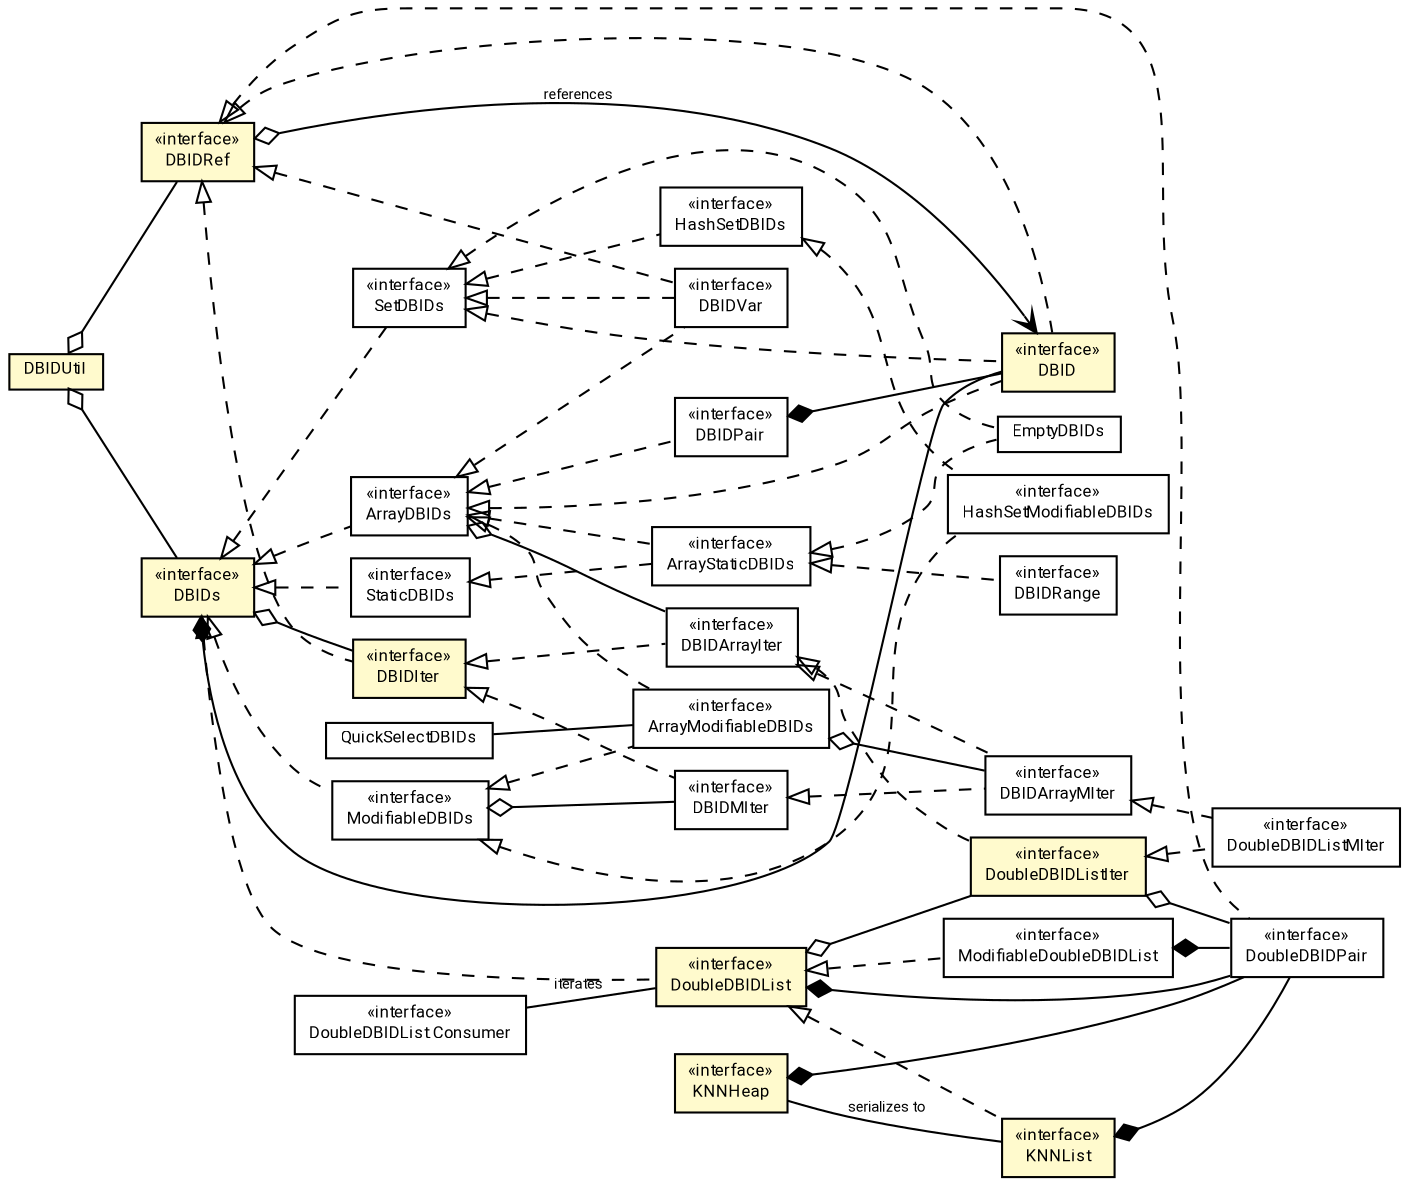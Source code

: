 #!/usr/local/bin/dot
#
# Class diagram 
# Generated by UMLGraph version R5_7_2-60-g0e99a6 (http://www.spinellis.gr/umlgraph/)
#

digraph G {
	graph [fontnames="svg"]
	edge [fontname="Roboto",fontsize=7,labelfontname="Roboto",labelfontsize=7,color="black"];
	node [fontname="Roboto",fontcolor="black",fontsize=8,shape=plaintext,margin=0,width=0,height=0];
	nodesep=0.15;
	ranksep=0.25;
	rankdir=LR;
	// de.lmu.ifi.dbs.elki.database.ids.DBID
	c404103 [label=<<table title="de.lmu.ifi.dbs.elki.database.ids.DBID" border="0" cellborder="1" cellspacing="0" cellpadding="2" bgcolor="LemonChiffon" href="DBID.html" target="_parent">
		<tr><td><table border="0" cellspacing="0" cellpadding="1">
		<tr><td align="center" balign="center"> &#171;interface&#187; </td></tr>
		<tr><td align="center" balign="center"> <font face="Roboto">DBID</font> </td></tr>
		</table></td></tr>
		</table>>, URL="DBID.html"];
	// de.lmu.ifi.dbs.elki.database.ids.DBIDs
	c404104 [label=<<table title="de.lmu.ifi.dbs.elki.database.ids.DBIDs" border="0" cellborder="1" cellspacing="0" cellpadding="2" bgcolor="LemonChiffon" href="DBIDs.html" target="_parent">
		<tr><td><table border="0" cellspacing="0" cellpadding="1">
		<tr><td align="center" balign="center"> &#171;interface&#187; </td></tr>
		<tr><td align="center" balign="center"> <font face="Roboto">DBIDs</font> </td></tr>
		</table></td></tr>
		</table>>, URL="DBIDs.html"];
	// de.lmu.ifi.dbs.elki.database.ids.ArrayDBIDs
	c404106 [label=<<table title="de.lmu.ifi.dbs.elki.database.ids.ArrayDBIDs" border="0" cellborder="1" cellspacing="0" cellpadding="2" href="ArrayDBIDs.html" target="_parent">
		<tr><td><table border="0" cellspacing="0" cellpadding="1">
		<tr><td align="center" balign="center"> &#171;interface&#187; </td></tr>
		<tr><td align="center" balign="center"> <font face="Roboto">ArrayDBIDs</font> </td></tr>
		</table></td></tr>
		</table>>, URL="ArrayDBIDs.html"];
	// de.lmu.ifi.dbs.elki.database.ids.DBIDMIter
	c404107 [label=<<table title="de.lmu.ifi.dbs.elki.database.ids.DBIDMIter" border="0" cellborder="1" cellspacing="0" cellpadding="2" href="DBIDMIter.html" target="_parent">
		<tr><td><table border="0" cellspacing="0" cellpadding="1">
		<tr><td align="center" balign="center"> &#171;interface&#187; </td></tr>
		<tr><td align="center" balign="center"> <font face="Roboto">DBIDMIter</font> </td></tr>
		</table></td></tr>
		</table>>, URL="DBIDMIter.html"];
	// de.lmu.ifi.dbs.elki.database.ids.DoubleDBIDListIter
	c404108 [label=<<table title="de.lmu.ifi.dbs.elki.database.ids.DoubleDBIDListIter" border="0" cellborder="1" cellspacing="0" cellpadding="2" bgcolor="LemonChiffon" href="DoubleDBIDListIter.html" target="_parent">
		<tr><td><table border="0" cellspacing="0" cellpadding="1">
		<tr><td align="center" balign="center"> &#171;interface&#187; </td></tr>
		<tr><td align="center" balign="center"> <font face="Roboto">DoubleDBIDListIter</font> </td></tr>
		</table></td></tr>
		</table>>, URL="DoubleDBIDListIter.html"];
	// de.lmu.ifi.dbs.elki.database.ids.DBIDIter
	c404109 [label=<<table title="de.lmu.ifi.dbs.elki.database.ids.DBIDIter" border="0" cellborder="1" cellspacing="0" cellpadding="2" bgcolor="LemonChiffon" href="DBIDIter.html" target="_parent">
		<tr><td><table border="0" cellspacing="0" cellpadding="1">
		<tr><td align="center" balign="center"> &#171;interface&#187; </td></tr>
		<tr><td align="center" balign="center"> <font face="Roboto">DBIDIter</font> </td></tr>
		</table></td></tr>
		</table>>, URL="DBIDIter.html"];
	// de.lmu.ifi.dbs.elki.database.ids.DBIDVar
	c404110 [label=<<table title="de.lmu.ifi.dbs.elki.database.ids.DBIDVar" border="0" cellborder="1" cellspacing="0" cellpadding="2" href="DBIDVar.html" target="_parent">
		<tr><td><table border="0" cellspacing="0" cellpadding="1">
		<tr><td align="center" balign="center"> &#171;interface&#187; </td></tr>
		<tr><td align="center" balign="center"> <font face="Roboto">DBIDVar</font> </td></tr>
		</table></td></tr>
		</table>>, URL="DBIDVar.html"];
	// de.lmu.ifi.dbs.elki.database.ids.DBIDPair
	c404111 [label=<<table title="de.lmu.ifi.dbs.elki.database.ids.DBIDPair" border="0" cellborder="1" cellspacing="0" cellpadding="2" href="DBIDPair.html" target="_parent">
		<tr><td><table border="0" cellspacing="0" cellpadding="1">
		<tr><td align="center" balign="center"> &#171;interface&#187; </td></tr>
		<tr><td align="center" balign="center"> <font face="Roboto">DBIDPair</font> </td></tr>
		</table></td></tr>
		</table>>, URL="DBIDPair.html"];
	// de.lmu.ifi.dbs.elki.database.ids.DBIDArrayMIter
	c404112 [label=<<table title="de.lmu.ifi.dbs.elki.database.ids.DBIDArrayMIter" border="0" cellborder="1" cellspacing="0" cellpadding="2" href="DBIDArrayMIter.html" target="_parent">
		<tr><td><table border="0" cellspacing="0" cellpadding="1">
		<tr><td align="center" balign="center"> &#171;interface&#187; </td></tr>
		<tr><td align="center" balign="center"> <font face="Roboto">DBIDArrayMIter</font> </td></tr>
		</table></td></tr>
		</table>>, URL="DBIDArrayMIter.html"];
	// de.lmu.ifi.dbs.elki.database.ids.SetDBIDs
	c404113 [label=<<table title="de.lmu.ifi.dbs.elki.database.ids.SetDBIDs" border="0" cellborder="1" cellspacing="0" cellpadding="2" href="SetDBIDs.html" target="_parent">
		<tr><td><table border="0" cellspacing="0" cellpadding="1">
		<tr><td align="center" balign="center"> &#171;interface&#187; </td></tr>
		<tr><td align="center" balign="center"> <font face="Roboto">SetDBIDs</font> </td></tr>
		</table></td></tr>
		</table>>, URL="SetDBIDs.html"];
	// de.lmu.ifi.dbs.elki.database.ids.DBIDRange
	c404114 [label=<<table title="de.lmu.ifi.dbs.elki.database.ids.DBIDRange" border="0" cellborder="1" cellspacing="0" cellpadding="2" href="DBIDRange.html" target="_parent">
		<tr><td><table border="0" cellspacing="0" cellpadding="1">
		<tr><td align="center" balign="center"> &#171;interface&#187; </td></tr>
		<tr><td align="center" balign="center"> <font face="Roboto">DBIDRange</font> </td></tr>
		</table></td></tr>
		</table>>, URL="DBIDRange.html"];
	// de.lmu.ifi.dbs.elki.database.ids.EmptyDBIDs
	c404115 [label=<<table title="de.lmu.ifi.dbs.elki.database.ids.EmptyDBIDs" border="0" cellborder="1" cellspacing="0" cellpadding="2" href="EmptyDBIDs.html" target="_parent">
		<tr><td><table border="0" cellspacing="0" cellpadding="1">
		<tr><td align="center" balign="center"> <font face="Roboto">EmptyDBIDs</font> </td></tr>
		</table></td></tr>
		</table>>, URL="EmptyDBIDs.html"];
	// de.lmu.ifi.dbs.elki.database.ids.StaticDBIDs
	c404117 [label=<<table title="de.lmu.ifi.dbs.elki.database.ids.StaticDBIDs" border="0" cellborder="1" cellspacing="0" cellpadding="2" href="StaticDBIDs.html" target="_parent">
		<tr><td><table border="0" cellspacing="0" cellpadding="1">
		<tr><td align="center" balign="center"> &#171;interface&#187; </td></tr>
		<tr><td align="center" balign="center"> <font face="Roboto">StaticDBIDs</font> </td></tr>
		</table></td></tr>
		</table>>, URL="StaticDBIDs.html"];
	// de.lmu.ifi.dbs.elki.database.ids.DoubleDBIDListMIter
	c404118 [label=<<table title="de.lmu.ifi.dbs.elki.database.ids.DoubleDBIDListMIter" border="0" cellborder="1" cellspacing="0" cellpadding="2" href="DoubleDBIDListMIter.html" target="_parent">
		<tr><td><table border="0" cellspacing="0" cellpadding="1">
		<tr><td align="center" balign="center"> &#171;interface&#187; </td></tr>
		<tr><td align="center" balign="center"> <font face="Roboto">DoubleDBIDListMIter</font> </td></tr>
		</table></td></tr>
		</table>>, URL="DoubleDBIDListMIter.html"];
	// de.lmu.ifi.dbs.elki.database.ids.DoubleDBIDList
	c404119 [label=<<table title="de.lmu.ifi.dbs.elki.database.ids.DoubleDBIDList" border="0" cellborder="1" cellspacing="0" cellpadding="2" bgcolor="LemonChiffon" href="DoubleDBIDList.html" target="_parent">
		<tr><td><table border="0" cellspacing="0" cellpadding="1">
		<tr><td align="center" balign="center"> &#171;interface&#187; </td></tr>
		<tr><td align="center" balign="center"> <font face="Roboto">DoubleDBIDList</font> </td></tr>
		</table></td></tr>
		</table>>, URL="DoubleDBIDList.html"];
	// de.lmu.ifi.dbs.elki.database.ids.DoubleDBIDList.Consumer
	c404120 [label=<<table title="de.lmu.ifi.dbs.elki.database.ids.DoubleDBIDList.Consumer" border="0" cellborder="1" cellspacing="0" cellpadding="2" href="DoubleDBIDList.Consumer.html" target="_parent">
		<tr><td><table border="0" cellspacing="0" cellpadding="1">
		<tr><td align="center" balign="center"> &#171;interface&#187; </td></tr>
		<tr><td align="center" balign="center"> <font face="Roboto">DoubleDBIDList.Consumer</font> </td></tr>
		</table></td></tr>
		</table>>, URL="DoubleDBIDList.Consumer.html"];
	// de.lmu.ifi.dbs.elki.database.ids.HashSetModifiableDBIDs
	c404121 [label=<<table title="de.lmu.ifi.dbs.elki.database.ids.HashSetModifiableDBIDs" border="0" cellborder="1" cellspacing="0" cellpadding="2" href="HashSetModifiableDBIDs.html" target="_parent">
		<tr><td><table border="0" cellspacing="0" cellpadding="1">
		<tr><td align="center" balign="center"> &#171;interface&#187; </td></tr>
		<tr><td align="center" balign="center"> <font face="Roboto">HashSetModifiableDBIDs</font> </td></tr>
		</table></td></tr>
		</table>>, URL="HashSetModifiableDBIDs.html"];
	// de.lmu.ifi.dbs.elki.database.ids.DBIDArrayIter
	c404122 [label=<<table title="de.lmu.ifi.dbs.elki.database.ids.DBIDArrayIter" border="0" cellborder="1" cellspacing="0" cellpadding="2" href="DBIDArrayIter.html" target="_parent">
		<tr><td><table border="0" cellspacing="0" cellpadding="1">
		<tr><td align="center" balign="center"> &#171;interface&#187; </td></tr>
		<tr><td align="center" balign="center"> <font face="Roboto">DBIDArrayIter</font> </td></tr>
		</table></td></tr>
		</table>>, URL="DBIDArrayIter.html"];
	// de.lmu.ifi.dbs.elki.database.ids.HashSetDBIDs
	c404123 [label=<<table title="de.lmu.ifi.dbs.elki.database.ids.HashSetDBIDs" border="0" cellborder="1" cellspacing="0" cellpadding="2" href="HashSetDBIDs.html" target="_parent">
		<tr><td><table border="0" cellspacing="0" cellpadding="1">
		<tr><td align="center" balign="center"> &#171;interface&#187; </td></tr>
		<tr><td align="center" balign="center"> <font face="Roboto">HashSetDBIDs</font> </td></tr>
		</table></td></tr>
		</table>>, URL="HashSetDBIDs.html"];
	// de.lmu.ifi.dbs.elki.database.ids.DoubleDBIDPair
	c404124 [label=<<table title="de.lmu.ifi.dbs.elki.database.ids.DoubleDBIDPair" border="0" cellborder="1" cellspacing="0" cellpadding="2" href="DoubleDBIDPair.html" target="_parent">
		<tr><td><table border="0" cellspacing="0" cellpadding="1">
		<tr><td align="center" balign="center"> &#171;interface&#187; </td></tr>
		<tr><td align="center" balign="center"> <font face="Roboto">DoubleDBIDPair</font> </td></tr>
		</table></td></tr>
		</table>>, URL="DoubleDBIDPair.html"];
	// de.lmu.ifi.dbs.elki.database.ids.KNNList
	c404125 [label=<<table title="de.lmu.ifi.dbs.elki.database.ids.KNNList" border="0" cellborder="1" cellspacing="0" cellpadding="2" bgcolor="LemonChiffon" href="KNNList.html" target="_parent">
		<tr><td><table border="0" cellspacing="0" cellpadding="1">
		<tr><td align="center" balign="center"> &#171;interface&#187; </td></tr>
		<tr><td align="center" balign="center"> <font face="Roboto">KNNList</font> </td></tr>
		</table></td></tr>
		</table>>, URL="KNNList.html"];
	// de.lmu.ifi.dbs.elki.database.ids.DBIDRef
	c404126 [label=<<table title="de.lmu.ifi.dbs.elki.database.ids.DBIDRef" border="0" cellborder="1" cellspacing="0" cellpadding="2" bgcolor="LemonChiffon" href="DBIDRef.html" target="_parent">
		<tr><td><table border="0" cellspacing="0" cellpadding="1">
		<tr><td align="center" balign="center"> &#171;interface&#187; </td></tr>
		<tr><td align="center" balign="center"> <font face="Roboto">DBIDRef</font> </td></tr>
		</table></td></tr>
		</table>>, URL="DBIDRef.html"];
	// de.lmu.ifi.dbs.elki.database.ids.ModifiableDoubleDBIDList
	c404127 [label=<<table title="de.lmu.ifi.dbs.elki.database.ids.ModifiableDoubleDBIDList" border="0" cellborder="1" cellspacing="0" cellpadding="2" href="ModifiableDoubleDBIDList.html" target="_parent">
		<tr><td><table border="0" cellspacing="0" cellpadding="1">
		<tr><td align="center" balign="center"> &#171;interface&#187; </td></tr>
		<tr><td align="center" balign="center"> <font face="Roboto">ModifiableDoubleDBIDList</font> </td></tr>
		</table></td></tr>
		</table>>, URL="ModifiableDoubleDBIDList.html"];
	// de.lmu.ifi.dbs.elki.database.ids.ArrayModifiableDBIDs
	c404128 [label=<<table title="de.lmu.ifi.dbs.elki.database.ids.ArrayModifiableDBIDs" border="0" cellborder="1" cellspacing="0" cellpadding="2" href="ArrayModifiableDBIDs.html" target="_parent">
		<tr><td><table border="0" cellspacing="0" cellpadding="1">
		<tr><td align="center" balign="center"> &#171;interface&#187; </td></tr>
		<tr><td align="center" balign="center"> <font face="Roboto">ArrayModifiableDBIDs</font> </td></tr>
		</table></td></tr>
		</table>>, URL="ArrayModifiableDBIDs.html"];
	// de.lmu.ifi.dbs.elki.database.ids.KNNHeap
	c404129 [label=<<table title="de.lmu.ifi.dbs.elki.database.ids.KNNHeap" border="0" cellborder="1" cellspacing="0" cellpadding="2" bgcolor="LemonChiffon" href="KNNHeap.html" target="_parent">
		<tr><td><table border="0" cellspacing="0" cellpadding="1">
		<tr><td align="center" balign="center"> &#171;interface&#187; </td></tr>
		<tr><td align="center" balign="center"> <font face="Roboto">KNNHeap</font> </td></tr>
		</table></td></tr>
		</table>>, URL="KNNHeap.html"];
	// de.lmu.ifi.dbs.elki.database.ids.ModifiableDBIDs
	c404130 [label=<<table title="de.lmu.ifi.dbs.elki.database.ids.ModifiableDBIDs" border="0" cellborder="1" cellspacing="0" cellpadding="2" href="ModifiableDBIDs.html" target="_parent">
		<tr><td><table border="0" cellspacing="0" cellpadding="1">
		<tr><td align="center" balign="center"> &#171;interface&#187; </td></tr>
		<tr><td align="center" balign="center"> <font face="Roboto">ModifiableDBIDs</font> </td></tr>
		</table></td></tr>
		</table>>, URL="ModifiableDBIDs.html"];
	// de.lmu.ifi.dbs.elki.database.ids.QuickSelectDBIDs
	c404131 [label=<<table title="de.lmu.ifi.dbs.elki.database.ids.QuickSelectDBIDs" border="0" cellborder="1" cellspacing="0" cellpadding="2" href="QuickSelectDBIDs.html" target="_parent">
		<tr><td><table border="0" cellspacing="0" cellpadding="1">
		<tr><td align="center" balign="center"> <font face="Roboto">QuickSelectDBIDs</font> </td></tr>
		</table></td></tr>
		</table>>, URL="QuickSelectDBIDs.html"];
	// de.lmu.ifi.dbs.elki.database.ids.ArrayStaticDBIDs
	c404132 [label=<<table title="de.lmu.ifi.dbs.elki.database.ids.ArrayStaticDBIDs" border="0" cellborder="1" cellspacing="0" cellpadding="2" href="ArrayStaticDBIDs.html" target="_parent">
		<tr><td><table border="0" cellspacing="0" cellpadding="1">
		<tr><td align="center" balign="center"> &#171;interface&#187; </td></tr>
		<tr><td align="center" balign="center"> <font face="Roboto">ArrayStaticDBIDs</font> </td></tr>
		</table></td></tr>
		</table>>, URL="ArrayStaticDBIDs.html"];
	// de.lmu.ifi.dbs.elki.database.ids.DBIDUtil
	c404133 [label=<<table title="de.lmu.ifi.dbs.elki.database.ids.DBIDUtil" border="0" cellborder="1" cellspacing="0" cellpadding="2" bgcolor="LemonChiffon" href="DBIDUtil.html" target="_parent">
		<tr><td><table border="0" cellspacing="0" cellpadding="1">
		<tr><td align="center" balign="center"> <font face="Roboto">DBIDUtil</font> </td></tr>
		</table></td></tr>
		</table>>, URL="DBIDUtil.html"];
	// de.lmu.ifi.dbs.elki.database.ids.DBID implements de.lmu.ifi.dbs.elki.database.ids.DBIDRef
	c404126 -> c404103 [arrowtail=empty,style=dashed,dir=back,weight=9];
	// de.lmu.ifi.dbs.elki.database.ids.DBID implements de.lmu.ifi.dbs.elki.database.ids.ArrayDBIDs
	c404106 -> c404103 [arrowtail=empty,style=dashed,dir=back,weight=9];
	// de.lmu.ifi.dbs.elki.database.ids.DBID implements de.lmu.ifi.dbs.elki.database.ids.SetDBIDs
	c404113 -> c404103 [arrowtail=empty,style=dashed,dir=back,weight=9];
	// de.lmu.ifi.dbs.elki.database.ids.DBIDs composed de.lmu.ifi.dbs.elki.database.ids.DBID
	c404104 -> c404103 [arrowhead=none,arrowtail=diamond,dir=back,weight=6];
	// de.lmu.ifi.dbs.elki.database.ids.DBIDs has de.lmu.ifi.dbs.elki.database.ids.DBIDIter
	c404104 -> c404109 [arrowhead=none,arrowtail=ediamond,dir=back,weight=4];
	// de.lmu.ifi.dbs.elki.database.ids.ArrayDBIDs implements de.lmu.ifi.dbs.elki.database.ids.DBIDs
	c404104 -> c404106 [arrowtail=empty,style=dashed,dir=back,weight=9];
	// de.lmu.ifi.dbs.elki.database.ids.ArrayDBIDs has de.lmu.ifi.dbs.elki.database.ids.DBIDArrayIter
	c404106 -> c404122 [arrowhead=none,arrowtail=ediamond,dir=back,weight=4];
	// de.lmu.ifi.dbs.elki.database.ids.DBIDMIter implements de.lmu.ifi.dbs.elki.database.ids.DBIDIter
	c404109 -> c404107 [arrowtail=empty,style=dashed,dir=back,weight=9];
	// de.lmu.ifi.dbs.elki.database.ids.DoubleDBIDListIter implements de.lmu.ifi.dbs.elki.database.ids.DBIDArrayIter
	c404122 -> c404108 [arrowtail=empty,style=dashed,dir=back,weight=9];
	// de.lmu.ifi.dbs.elki.database.ids.DoubleDBIDListIter has de.lmu.ifi.dbs.elki.database.ids.DoubleDBIDPair
	c404108 -> c404124 [arrowhead=none,arrowtail=ediamond,dir=back,weight=4];
	// de.lmu.ifi.dbs.elki.database.ids.DBIDIter implements de.lmu.ifi.dbs.elki.database.ids.DBIDRef
	c404126 -> c404109 [arrowtail=empty,style=dashed,dir=back,weight=9];
	// de.lmu.ifi.dbs.elki.database.ids.DBIDVar implements de.lmu.ifi.dbs.elki.database.ids.DBIDRef
	c404126 -> c404110 [arrowtail=empty,style=dashed,dir=back,weight=9];
	// de.lmu.ifi.dbs.elki.database.ids.DBIDVar implements de.lmu.ifi.dbs.elki.database.ids.ArrayDBIDs
	c404106 -> c404110 [arrowtail=empty,style=dashed,dir=back,weight=9];
	// de.lmu.ifi.dbs.elki.database.ids.DBIDVar implements de.lmu.ifi.dbs.elki.database.ids.SetDBIDs
	c404113 -> c404110 [arrowtail=empty,style=dashed,dir=back,weight=9];
	// de.lmu.ifi.dbs.elki.database.ids.DBIDPair implements de.lmu.ifi.dbs.elki.database.ids.ArrayDBIDs
	c404106 -> c404111 [arrowtail=empty,style=dashed,dir=back,weight=9];
	// de.lmu.ifi.dbs.elki.database.ids.DBIDPair composed de.lmu.ifi.dbs.elki.database.ids.DBID
	c404111 -> c404103 [arrowhead=none,arrowtail=diamond,dir=back,weight=6];
	// de.lmu.ifi.dbs.elki.database.ids.DBIDArrayMIter implements de.lmu.ifi.dbs.elki.database.ids.DBIDArrayIter
	c404122 -> c404112 [arrowtail=empty,style=dashed,dir=back,weight=9];
	// de.lmu.ifi.dbs.elki.database.ids.DBIDArrayMIter implements de.lmu.ifi.dbs.elki.database.ids.DBIDMIter
	c404107 -> c404112 [arrowtail=empty,style=dashed,dir=back,weight=9];
	// de.lmu.ifi.dbs.elki.database.ids.SetDBIDs implements de.lmu.ifi.dbs.elki.database.ids.DBIDs
	c404104 -> c404113 [arrowtail=empty,style=dashed,dir=back,weight=9];
	// de.lmu.ifi.dbs.elki.database.ids.DBIDRange implements de.lmu.ifi.dbs.elki.database.ids.ArrayStaticDBIDs
	c404132 -> c404114 [arrowtail=empty,style=dashed,dir=back,weight=9];
	// de.lmu.ifi.dbs.elki.database.ids.EmptyDBIDs implements de.lmu.ifi.dbs.elki.database.ids.ArrayStaticDBIDs
	c404132 -> c404115 [arrowtail=empty,style=dashed,dir=back,weight=9];
	// de.lmu.ifi.dbs.elki.database.ids.EmptyDBIDs implements de.lmu.ifi.dbs.elki.database.ids.SetDBIDs
	c404113 -> c404115 [arrowtail=empty,style=dashed,dir=back,weight=9];
	// de.lmu.ifi.dbs.elki.database.ids.StaticDBIDs implements de.lmu.ifi.dbs.elki.database.ids.DBIDs
	c404104 -> c404117 [arrowtail=empty,style=dashed,dir=back,weight=9];
	// de.lmu.ifi.dbs.elki.database.ids.DoubleDBIDListMIter implements de.lmu.ifi.dbs.elki.database.ids.DoubleDBIDListIter
	c404108 -> c404118 [arrowtail=empty,style=dashed,dir=back,weight=9];
	// de.lmu.ifi.dbs.elki.database.ids.DoubleDBIDListMIter implements de.lmu.ifi.dbs.elki.database.ids.DBIDArrayMIter
	c404112 -> c404118 [arrowtail=empty,style=dashed,dir=back,weight=9];
	// de.lmu.ifi.dbs.elki.database.ids.DoubleDBIDList implements de.lmu.ifi.dbs.elki.database.ids.DBIDs
	c404104 -> c404119 [arrowtail=empty,style=dashed,dir=back,weight=9];
	// de.lmu.ifi.dbs.elki.database.ids.DoubleDBIDList composed de.lmu.ifi.dbs.elki.database.ids.DoubleDBIDPair
	c404119 -> c404124 [arrowhead=none,arrowtail=diamond,dir=back,weight=6];
	// de.lmu.ifi.dbs.elki.database.ids.DoubleDBIDList has de.lmu.ifi.dbs.elki.database.ids.DoubleDBIDListIter
	c404119 -> c404108 [arrowhead=none,arrowtail=ediamond,dir=back,weight=4];
	// de.lmu.ifi.dbs.elki.database.ids.DoubleDBIDList.Consumer assoc de.lmu.ifi.dbs.elki.database.ids.DoubleDBIDList
	c404120 -> c404119 [arrowhead=none,weight=2,label="iterates"];
	// de.lmu.ifi.dbs.elki.database.ids.HashSetModifiableDBIDs implements de.lmu.ifi.dbs.elki.database.ids.HashSetDBIDs
	c404123 -> c404121 [arrowtail=empty,style=dashed,dir=back,weight=9];
	// de.lmu.ifi.dbs.elki.database.ids.HashSetModifiableDBIDs implements de.lmu.ifi.dbs.elki.database.ids.ModifiableDBIDs
	c404130 -> c404121 [arrowtail=empty,style=dashed,dir=back,weight=9];
	// de.lmu.ifi.dbs.elki.database.ids.DBIDArrayIter implements de.lmu.ifi.dbs.elki.database.ids.DBIDIter
	c404109 -> c404122 [arrowtail=empty,style=dashed,dir=back,weight=9];
	// de.lmu.ifi.dbs.elki.database.ids.HashSetDBIDs implements de.lmu.ifi.dbs.elki.database.ids.SetDBIDs
	c404113 -> c404123 [arrowtail=empty,style=dashed,dir=back,weight=9];
	// de.lmu.ifi.dbs.elki.database.ids.DoubleDBIDPair implements de.lmu.ifi.dbs.elki.database.ids.DBIDRef
	c404126 -> c404124 [arrowtail=empty,style=dashed,dir=back,weight=9];
	// de.lmu.ifi.dbs.elki.database.ids.KNNList implements de.lmu.ifi.dbs.elki.database.ids.DoubleDBIDList
	c404119 -> c404125 [arrowtail=empty,style=dashed,dir=back,weight=9];
	// de.lmu.ifi.dbs.elki.database.ids.KNNList composed de.lmu.ifi.dbs.elki.database.ids.DoubleDBIDPair
	c404125 -> c404124 [arrowhead=none,arrowtail=diamond,dir=back,weight=6];
	// de.lmu.ifi.dbs.elki.database.ids.DBIDRef navhas de.lmu.ifi.dbs.elki.database.ids.DBID
	c404126 -> c404103 [arrowhead=open,arrowtail=ediamond,dir=both,weight=3,label="references"];
	// de.lmu.ifi.dbs.elki.database.ids.ModifiableDoubleDBIDList implements de.lmu.ifi.dbs.elki.database.ids.DoubleDBIDList
	c404119 -> c404127 [arrowtail=empty,style=dashed,dir=back,weight=9];
	// de.lmu.ifi.dbs.elki.database.ids.ModifiableDoubleDBIDList composed de.lmu.ifi.dbs.elki.database.ids.DoubleDBIDPair
	c404127 -> c404124 [arrowhead=none,arrowtail=diamond,dir=back,weight=6];
	// de.lmu.ifi.dbs.elki.database.ids.ArrayModifiableDBIDs implements de.lmu.ifi.dbs.elki.database.ids.ModifiableDBIDs
	c404130 -> c404128 [arrowtail=empty,style=dashed,dir=back,weight=9];
	// de.lmu.ifi.dbs.elki.database.ids.ArrayModifiableDBIDs implements de.lmu.ifi.dbs.elki.database.ids.ArrayDBIDs
	c404106 -> c404128 [arrowtail=empty,style=dashed,dir=back,weight=9];
	// de.lmu.ifi.dbs.elki.database.ids.ArrayModifiableDBIDs has de.lmu.ifi.dbs.elki.database.ids.DBIDArrayMIter
	c404128 -> c404112 [arrowhead=none,arrowtail=ediamond,dir=back,weight=4];
	// de.lmu.ifi.dbs.elki.database.ids.KNNHeap composed de.lmu.ifi.dbs.elki.database.ids.DoubleDBIDPair
	c404129 -> c404124 [arrowhead=none,arrowtail=diamond,dir=back,weight=6];
	// de.lmu.ifi.dbs.elki.database.ids.KNNHeap assoc de.lmu.ifi.dbs.elki.database.ids.KNNList
	c404129 -> c404125 [arrowhead=none,weight=2,label="serializes to"];
	// de.lmu.ifi.dbs.elki.database.ids.ModifiableDBIDs implements de.lmu.ifi.dbs.elki.database.ids.DBIDs
	c404104 -> c404130 [arrowtail=empty,style=dashed,dir=back,weight=9];
	// de.lmu.ifi.dbs.elki.database.ids.ModifiableDBIDs has de.lmu.ifi.dbs.elki.database.ids.DBIDMIter
	c404130 -> c404107 [arrowhead=none,arrowtail=ediamond,dir=back,weight=4];
	// de.lmu.ifi.dbs.elki.database.ids.QuickSelectDBIDs assoc de.lmu.ifi.dbs.elki.database.ids.ArrayModifiableDBIDs
	c404131 -> c404128 [arrowhead=none,weight=2];
	// de.lmu.ifi.dbs.elki.database.ids.ArrayStaticDBIDs implements de.lmu.ifi.dbs.elki.database.ids.ArrayDBIDs
	c404106 -> c404132 [arrowtail=empty,style=dashed,dir=back,weight=9];
	// de.lmu.ifi.dbs.elki.database.ids.ArrayStaticDBIDs implements de.lmu.ifi.dbs.elki.database.ids.StaticDBIDs
	c404117 -> c404132 [arrowtail=empty,style=dashed,dir=back,weight=9];
	// de.lmu.ifi.dbs.elki.database.ids.DBIDUtil has de.lmu.ifi.dbs.elki.database.ids.DBIDs
	c404133 -> c404104 [arrowhead=none,arrowtail=ediamond,dir=back,weight=4];
	// de.lmu.ifi.dbs.elki.database.ids.DBIDUtil has de.lmu.ifi.dbs.elki.database.ids.DBIDRef
	c404133 -> c404126 [arrowhead=none,arrowtail=ediamond,dir=back,weight=4];
}

